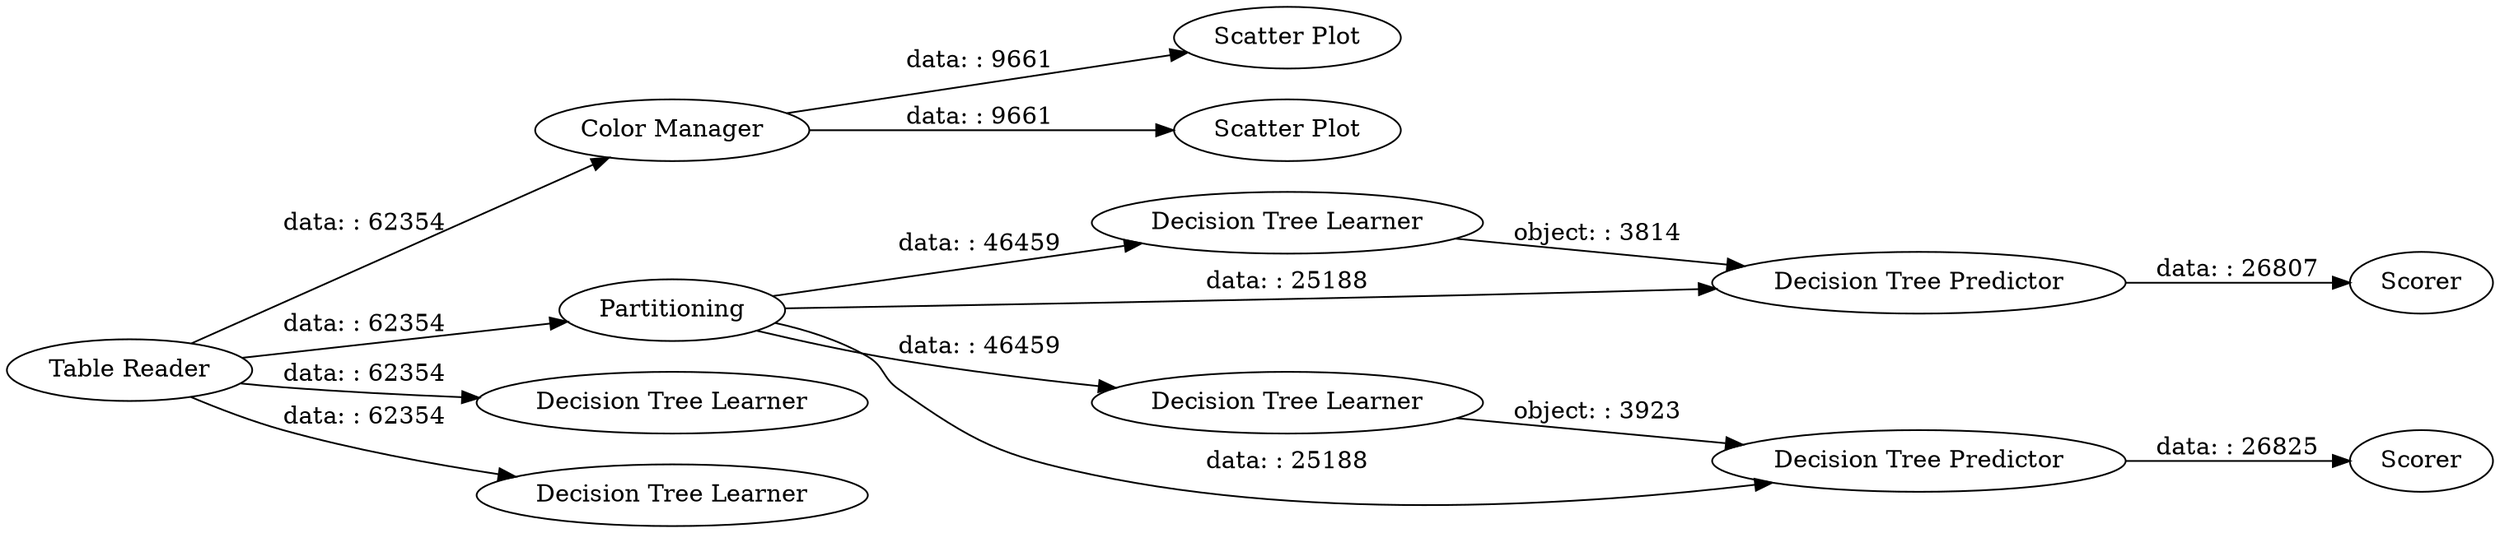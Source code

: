 digraph {
	"5044356836853047421_91" [label="Decision Tree Learner"]
	"5044356836853047421_92" [label="Decision Tree Predictor"]
	"5044356836853047421_81" [label="Color Manager"]
	"5044356836853047421_95" [label="Table Reader"]
	"5044356836853047421_86" [label=Partitioning]
	"5044356836853047421_84" [label="Scatter Plot"]
	"5044356836853047421_85" [label="Decision Tree Learner"]
	"5044356836853047421_93" [label=Scorer]
	"5044356836853047421_87" [label="Decision Tree Learner"]
	"5044356836853047421_83" [label="Scatter Plot"]
	"5044356836853047421_88" [label="Decision Tree Learner"]
	"5044356836853047421_90" [label=Scorer]
	"5044356836853047421_89" [label="Decision Tree Predictor"]
	"5044356836853047421_89" -> "5044356836853047421_90" [label="data: : 26825"]
	"5044356836853047421_81" -> "5044356836853047421_84" [label="data: : 9661"]
	"5044356836853047421_81" -> "5044356836853047421_83" [label="data: : 9661"]
	"5044356836853047421_91" -> "5044356836853047421_92" [label="object: : 3814"]
	"5044356836853047421_95" -> "5044356836853047421_87" [label="data: : 62354"]
	"5044356836853047421_88" -> "5044356836853047421_89" [label="object: : 3923"]
	"5044356836853047421_86" -> "5044356836853047421_89" [label="data: : 25188"]
	"5044356836853047421_95" -> "5044356836853047421_86" [label="data: : 62354"]
	"5044356836853047421_95" -> "5044356836853047421_81" [label="data: : 62354"]
	"5044356836853047421_86" -> "5044356836853047421_91" [label="data: : 46459"]
	"5044356836853047421_92" -> "5044356836853047421_93" [label="data: : 26807"]
	"5044356836853047421_95" -> "5044356836853047421_85" [label="data: : 62354"]
	"5044356836853047421_86" -> "5044356836853047421_88" [label="data: : 46459"]
	"5044356836853047421_86" -> "5044356836853047421_92" [label="data: : 25188"]
	rankdir=LR
}
